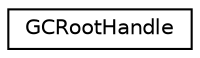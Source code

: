 digraph "Graphical Class Hierarchy"
{
  edge [fontname="Helvetica",fontsize="10",labelfontname="Helvetica",labelfontsize="10"];
  node [fontname="Helvetica",fontsize="10",shape=record];
  rankdir="LR";
  Node1 [label="GCRootHandle",height=0.2,width=0.4,color="black", fillcolor="white", style="filled",URL="$class_g_c_root_handle.html"];
}
